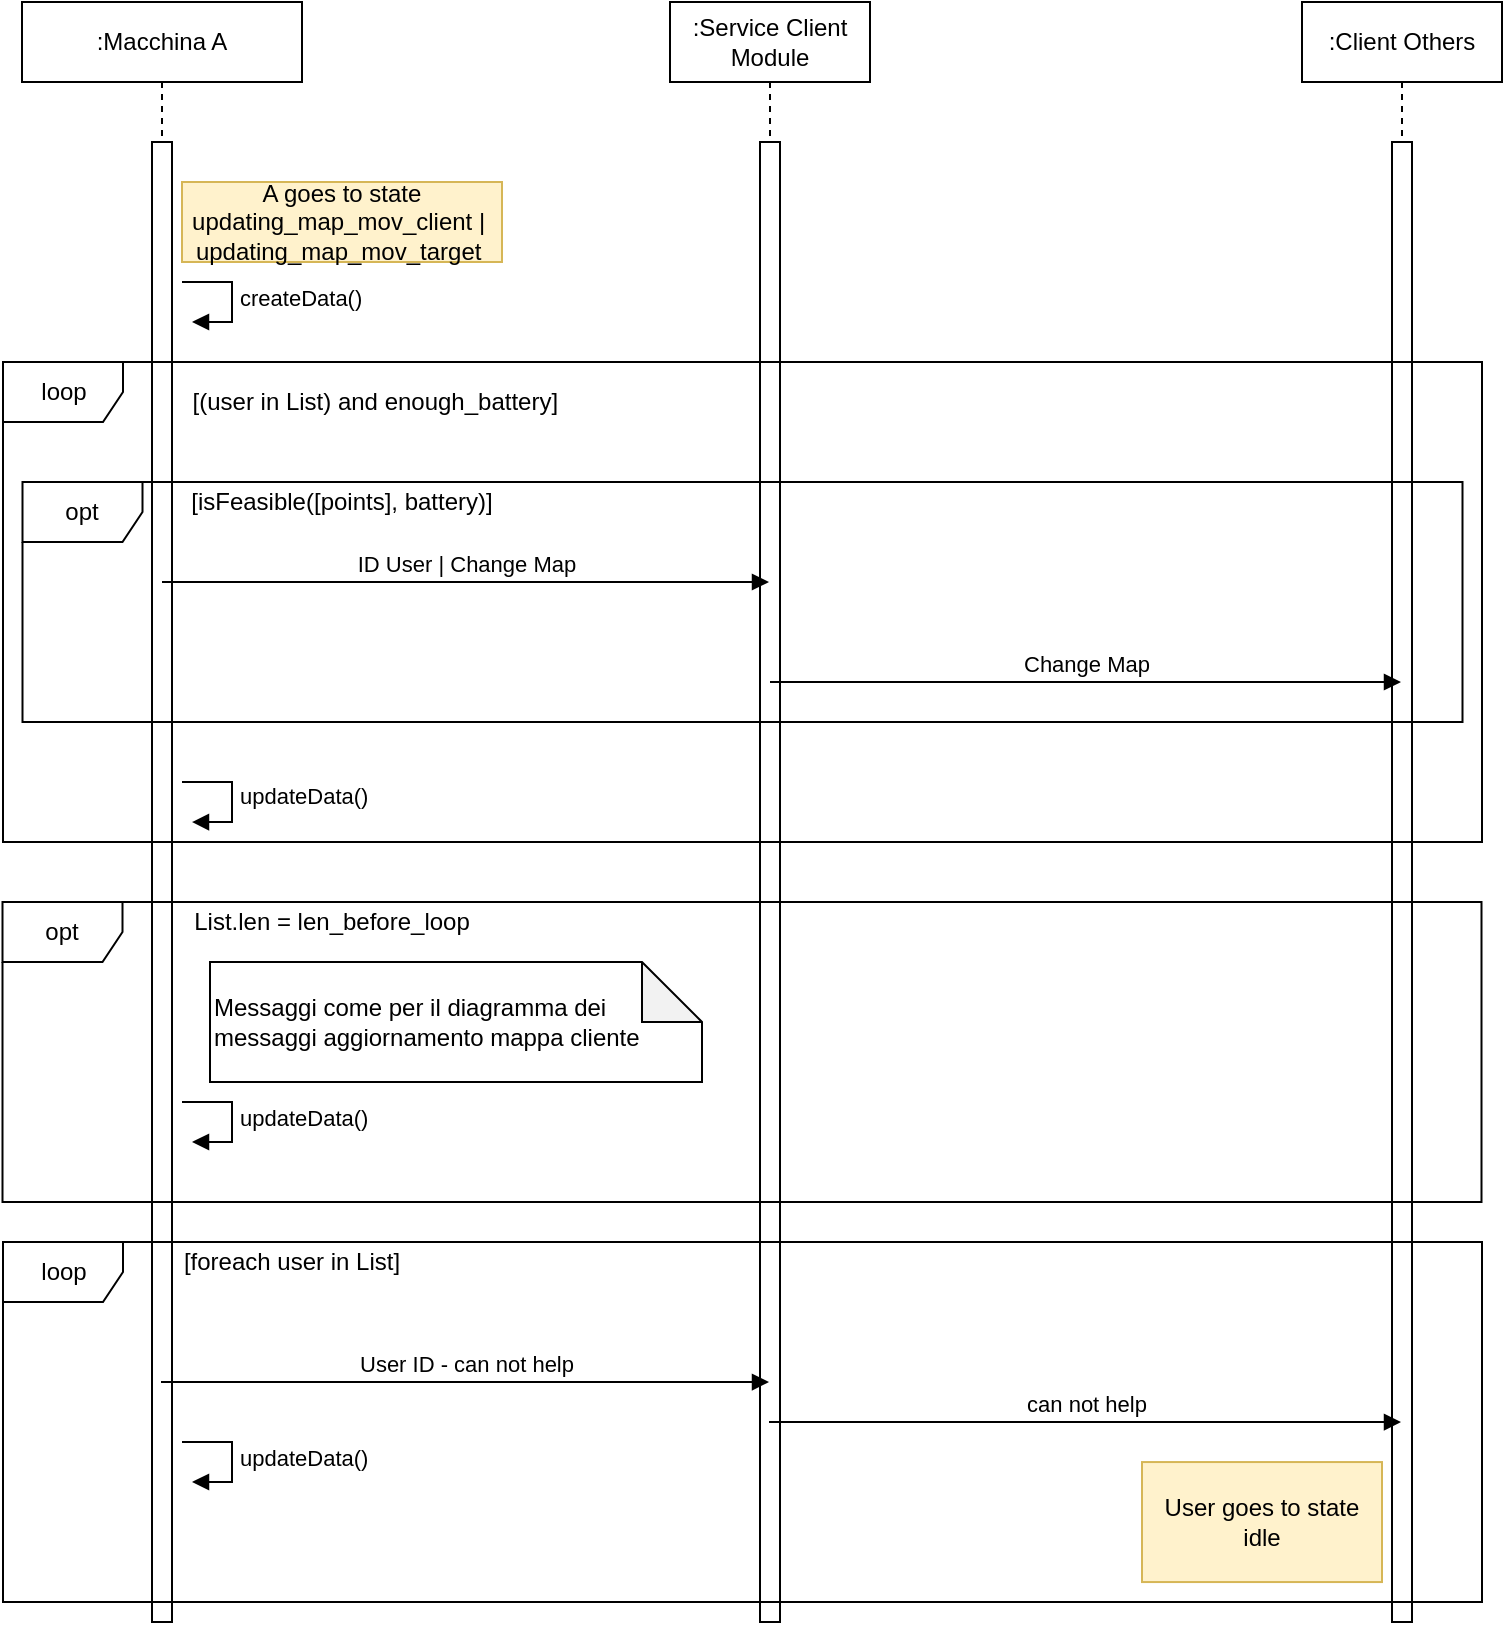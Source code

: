 <mxfile version="12.9.3" type="device"><diagram id="EvefjDQ09whF4yw99Per" name="Page-1"><mxGraphModel dx="1422" dy="822" grid="1" gridSize="10" guides="1" tooltips="1" connect="1" arrows="1" fold="1" page="1" pageScale="1" pageWidth="827" pageHeight="1169" math="0" shadow="0"><root><mxCell id="0"/><mxCell id="1" parent="0"/><mxCell id="BZ0RAjIrnDCHup5VY3ah-3" value=":Macchina A" style="shape=umlLifeline;perimeter=lifelinePerimeter;whiteSpace=wrap;html=1;container=1;collapsible=0;recursiveResize=0;outlineConnect=0;" vertex="1" parent="1"><mxGeometry x="40" y="40" width="140" height="810" as="geometry"/></mxCell><mxCell id="BZ0RAjIrnDCHup5VY3ah-4" value="" style="html=1;points=[];perimeter=orthogonalPerimeter;" vertex="1" parent="BZ0RAjIrnDCHup5VY3ah-3"><mxGeometry x="65" y="70" width="10" height="740" as="geometry"/></mxCell><mxCell id="BZ0RAjIrnDCHup5VY3ah-7" value="A goes to state&lt;br&gt;updating_map_mov_client |&amp;nbsp;&lt;br&gt;updating_map_mov_target&amp;nbsp;" style="rounded=0;whiteSpace=wrap;html=1;fillColor=#fff2cc;strokeColor=#d6b656;" vertex="1" parent="1"><mxGeometry x="120" y="130" width="160" height="40" as="geometry"/></mxCell><mxCell id="BZ0RAjIrnDCHup5VY3ah-10" value="createData()" style="edgeStyle=orthogonalEdgeStyle;html=1;align=left;spacingLeft=2;endArrow=block;rounded=0;entryX=1;entryY=0;" edge="1" parent="1"><mxGeometry relative="1" as="geometry"><mxPoint x="120" y="180.0" as="sourcePoint"/><Array as="points"><mxPoint x="145" y="180.0"/></Array><mxPoint x="125" y="200.0" as="targetPoint"/></mxGeometry></mxCell><mxCell id="BZ0RAjIrnDCHup5VY3ah-18" value=":Service Client Module" style="shape=umlLifeline;perimeter=lifelinePerimeter;whiteSpace=wrap;html=1;container=1;collapsible=0;recursiveResize=0;outlineConnect=0;" vertex="1" parent="1"><mxGeometry x="364" y="40" width="100" height="810" as="geometry"/></mxCell><mxCell id="BZ0RAjIrnDCHup5VY3ah-19" value="" style="html=1;points=[];perimeter=orthogonalPerimeter;" vertex="1" parent="BZ0RAjIrnDCHup5VY3ah-18"><mxGeometry x="45" y="70" width="10" height="740" as="geometry"/></mxCell><mxCell id="BZ0RAjIrnDCHup5VY3ah-20" value=":Client Others" style="shape=umlLifeline;perimeter=lifelinePerimeter;whiteSpace=wrap;html=1;container=1;collapsible=0;recursiveResize=0;outlineConnect=0;" vertex="1" parent="1"><mxGeometry x="680" y="40" width="100" height="810" as="geometry"/></mxCell><mxCell id="BZ0RAjIrnDCHup5VY3ah-21" value="" style="html=1;points=[];perimeter=orthogonalPerimeter;" vertex="1" parent="BZ0RAjIrnDCHup5VY3ah-20"><mxGeometry x="45" y="70" width="10" height="740" as="geometry"/></mxCell><mxCell id="BZ0RAjIrnDCHup5VY3ah-38" value="&amp;nbsp;[(user in List) and enough_battery]" style="text;html=1;strokeColor=none;fillColor=none;align=center;verticalAlign=middle;whiteSpace=wrap;rounded=0;" vertex="1" parent="1"><mxGeometry x="90" y="230" width="250" height="20" as="geometry"/></mxCell><mxCell id="BZ0RAjIrnDCHup5VY3ah-40" value="ID User | Change Map" style="html=1;verticalAlign=bottom;endArrow=block;" edge="1" parent="1" source="BZ0RAjIrnDCHup5VY3ah-3" target="BZ0RAjIrnDCHup5VY3ah-18"><mxGeometry width="80" relative="1" as="geometry"><mxPoint x="260" y="340" as="sourcePoint"/><mxPoint x="340" y="340" as="targetPoint"/><Array as="points"><mxPoint x="340" y="330"/></Array></mxGeometry></mxCell><mxCell id="BZ0RAjIrnDCHup5VY3ah-41" value="Change Map" style="html=1;verticalAlign=bottom;endArrow=block;" edge="1" parent="1" source="BZ0RAjIrnDCHup5VY3ah-18" target="BZ0RAjIrnDCHup5VY3ah-20"><mxGeometry width="80" relative="1" as="geometry"><mxPoint x="500" y="330" as="sourcePoint"/><mxPoint x="580" y="330" as="targetPoint"/><Array as="points"><mxPoint x="670" y="380"/></Array></mxGeometry></mxCell><mxCell id="BZ0RAjIrnDCHup5VY3ah-46" value="[isFeasible([points], battery)]" style="text;html=1;strokeColor=none;fillColor=none;align=center;verticalAlign=middle;whiteSpace=wrap;rounded=0;" vertex="1" parent="1"><mxGeometry x="65" y="280.03" width="270" height="20" as="geometry"/></mxCell><mxCell id="BZ0RAjIrnDCHup5VY3ah-47" value="updateData()" style="edgeStyle=orthogonalEdgeStyle;html=1;align=left;spacingLeft=2;endArrow=block;rounded=0;entryX=1;entryY=0;" edge="1" parent="1"><mxGeometry relative="1" as="geometry"><mxPoint x="120" y="430.03" as="sourcePoint"/><Array as="points"><mxPoint x="145" y="430.03"/></Array><mxPoint x="125" y="450.03" as="targetPoint"/></mxGeometry></mxCell><mxCell id="BZ0RAjIrnDCHup5VY3ah-48" value="opt" style="shape=umlFrame;whiteSpace=wrap;html=1;" vertex="1" parent="1"><mxGeometry x="40.25" y="280.03" width="720" height="119.97" as="geometry"/></mxCell><mxCell id="BZ0RAjIrnDCHup5VY3ah-49" value="loop" style="shape=umlFrame;whiteSpace=wrap;html=1;" vertex="1" parent="1"><mxGeometry x="30.5" y="220.01" width="739.5" height="240" as="geometry"/></mxCell><mxCell id="BZ0RAjIrnDCHup5VY3ah-51" value="List.len = len_before_loop" style="text;html=1;strokeColor=none;fillColor=none;align=center;verticalAlign=middle;whiteSpace=wrap;rounded=0;" vertex="1" parent="1"><mxGeometry x="120" y="490" width="150" height="20" as="geometry"/></mxCell><mxCell id="BZ0RAjIrnDCHup5VY3ah-52" value="[foreach user in List]" style="text;html=1;strokeColor=none;fillColor=none;align=center;verticalAlign=middle;whiteSpace=wrap;rounded=0;" vertex="1" parent="1"><mxGeometry x="110" y="660.03" width="130" height="20" as="geometry"/></mxCell><mxCell id="BZ0RAjIrnDCHup5VY3ah-53" value="User ID - can not help" style="html=1;verticalAlign=bottom;endArrow=block;" edge="1" parent="1"><mxGeometry width="80" relative="1" as="geometry"><mxPoint x="109.5" y="730.03" as="sourcePoint"/><mxPoint x="413.5" y="730.03" as="targetPoint"/><Array as="points"><mxPoint x="350" y="730.03"/></Array></mxGeometry></mxCell><mxCell id="BZ0RAjIrnDCHup5VY3ah-54" value="can not help" style="html=1;verticalAlign=bottom;endArrow=block;" edge="1" parent="1"><mxGeometry width="80" relative="1" as="geometry"><mxPoint x="413.5" y="750.03" as="sourcePoint"/><mxPoint x="729.5" y="750.03" as="targetPoint"/><Array as="points"><mxPoint x="540" y="750.03"/></Array></mxGeometry></mxCell><mxCell id="BZ0RAjIrnDCHup5VY3ah-55" value="User goes to state idle" style="rounded=0;whiteSpace=wrap;html=1;fillColor=#fff2cc;strokeColor=#d6b656;" vertex="1" parent="1"><mxGeometry x="600" y="770.03" width="120" height="60" as="geometry"/></mxCell><mxCell id="BZ0RAjIrnDCHup5VY3ah-56" value="loop" style="shape=umlFrame;whiteSpace=wrap;html=1;" vertex="1" parent="1"><mxGeometry x="30.5" y="660.03" width="739.5" height="180" as="geometry"/></mxCell><mxCell id="BZ0RAjIrnDCHup5VY3ah-59" value="opt" style="shape=umlFrame;whiteSpace=wrap;html=1;" vertex="1" parent="1"><mxGeometry x="30.25" y="490" width="739.5" height="150" as="geometry"/></mxCell><mxCell id="BZ0RAjIrnDCHup5VY3ah-60" value="Messaggi come per il diagramma dei messaggi aggiornamento mappa cliente" style="shape=note;whiteSpace=wrap;html=1;backgroundOutline=1;darkOpacity=0.05;align=left;" vertex="1" parent="1"><mxGeometry x="134" y="519.97" width="246" height="60" as="geometry"/></mxCell><mxCell id="BZ0RAjIrnDCHup5VY3ah-61" value="updateData()" style="edgeStyle=orthogonalEdgeStyle;html=1;align=left;spacingLeft=2;endArrow=block;rounded=0;entryX=1;entryY=0;" edge="1" parent="1"><mxGeometry relative="1" as="geometry"><mxPoint x="120" y="590" as="sourcePoint"/><Array as="points"><mxPoint x="145" y="590"/></Array><mxPoint x="125" y="610" as="targetPoint"/></mxGeometry></mxCell><mxCell id="BZ0RAjIrnDCHup5VY3ah-62" value="updateData()" style="edgeStyle=orthogonalEdgeStyle;html=1;align=left;spacingLeft=2;endArrow=block;rounded=0;entryX=1;entryY=0;" edge="1" parent="1"><mxGeometry relative="1" as="geometry"><mxPoint x="120" y="760" as="sourcePoint"/><Array as="points"><mxPoint x="145" y="760"/></Array><mxPoint x="125" y="780" as="targetPoint"/></mxGeometry></mxCell></root></mxGraphModel></diagram></mxfile>